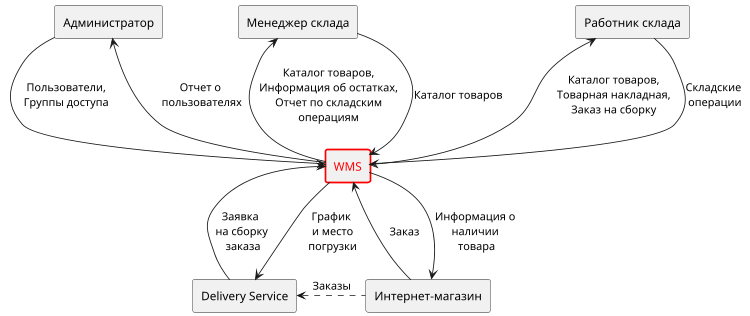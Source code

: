@startuml
scale 750 width
skinparam componentStyle rectangle
skinparam BackgroundColor transparent

[WMS] as WMS #line:red;line.bold;text:red

[Работник склада] as Employeer
[Администратор] as Admin
[Менеджер склада] as Mgr
[Интернет-магазин] as IShop
[Delivery Service] as Delivery 

WMS -up-> Employeer : Каталог товаров,\nТоварная накладная,\nЗаказ на сборку
Employeer -down-> WMS  : Складские \nоперации 

WMS -up-> Mgr : Каталог товаров,\nИнформация об остатках,\nОтчет по складским\nоперациям
Mgr -down-> WMS : Каталог товаров


Admin -down-> WMS : Пользователи,\nГруппы доступа
WMS -up-> Admin  : Отчет о \nпользователях

Delivery  -up-> WMS : Заявка \nна сборку\n заказа
WMS -down-> Delivery  : График\n и место\n погрузки

IShop -up-> WMS : Заказ
WMS -down-> IShop : Информация о \nналичии \nтовара

IShop -.-left-> Delivery : Заказы
@enduml
